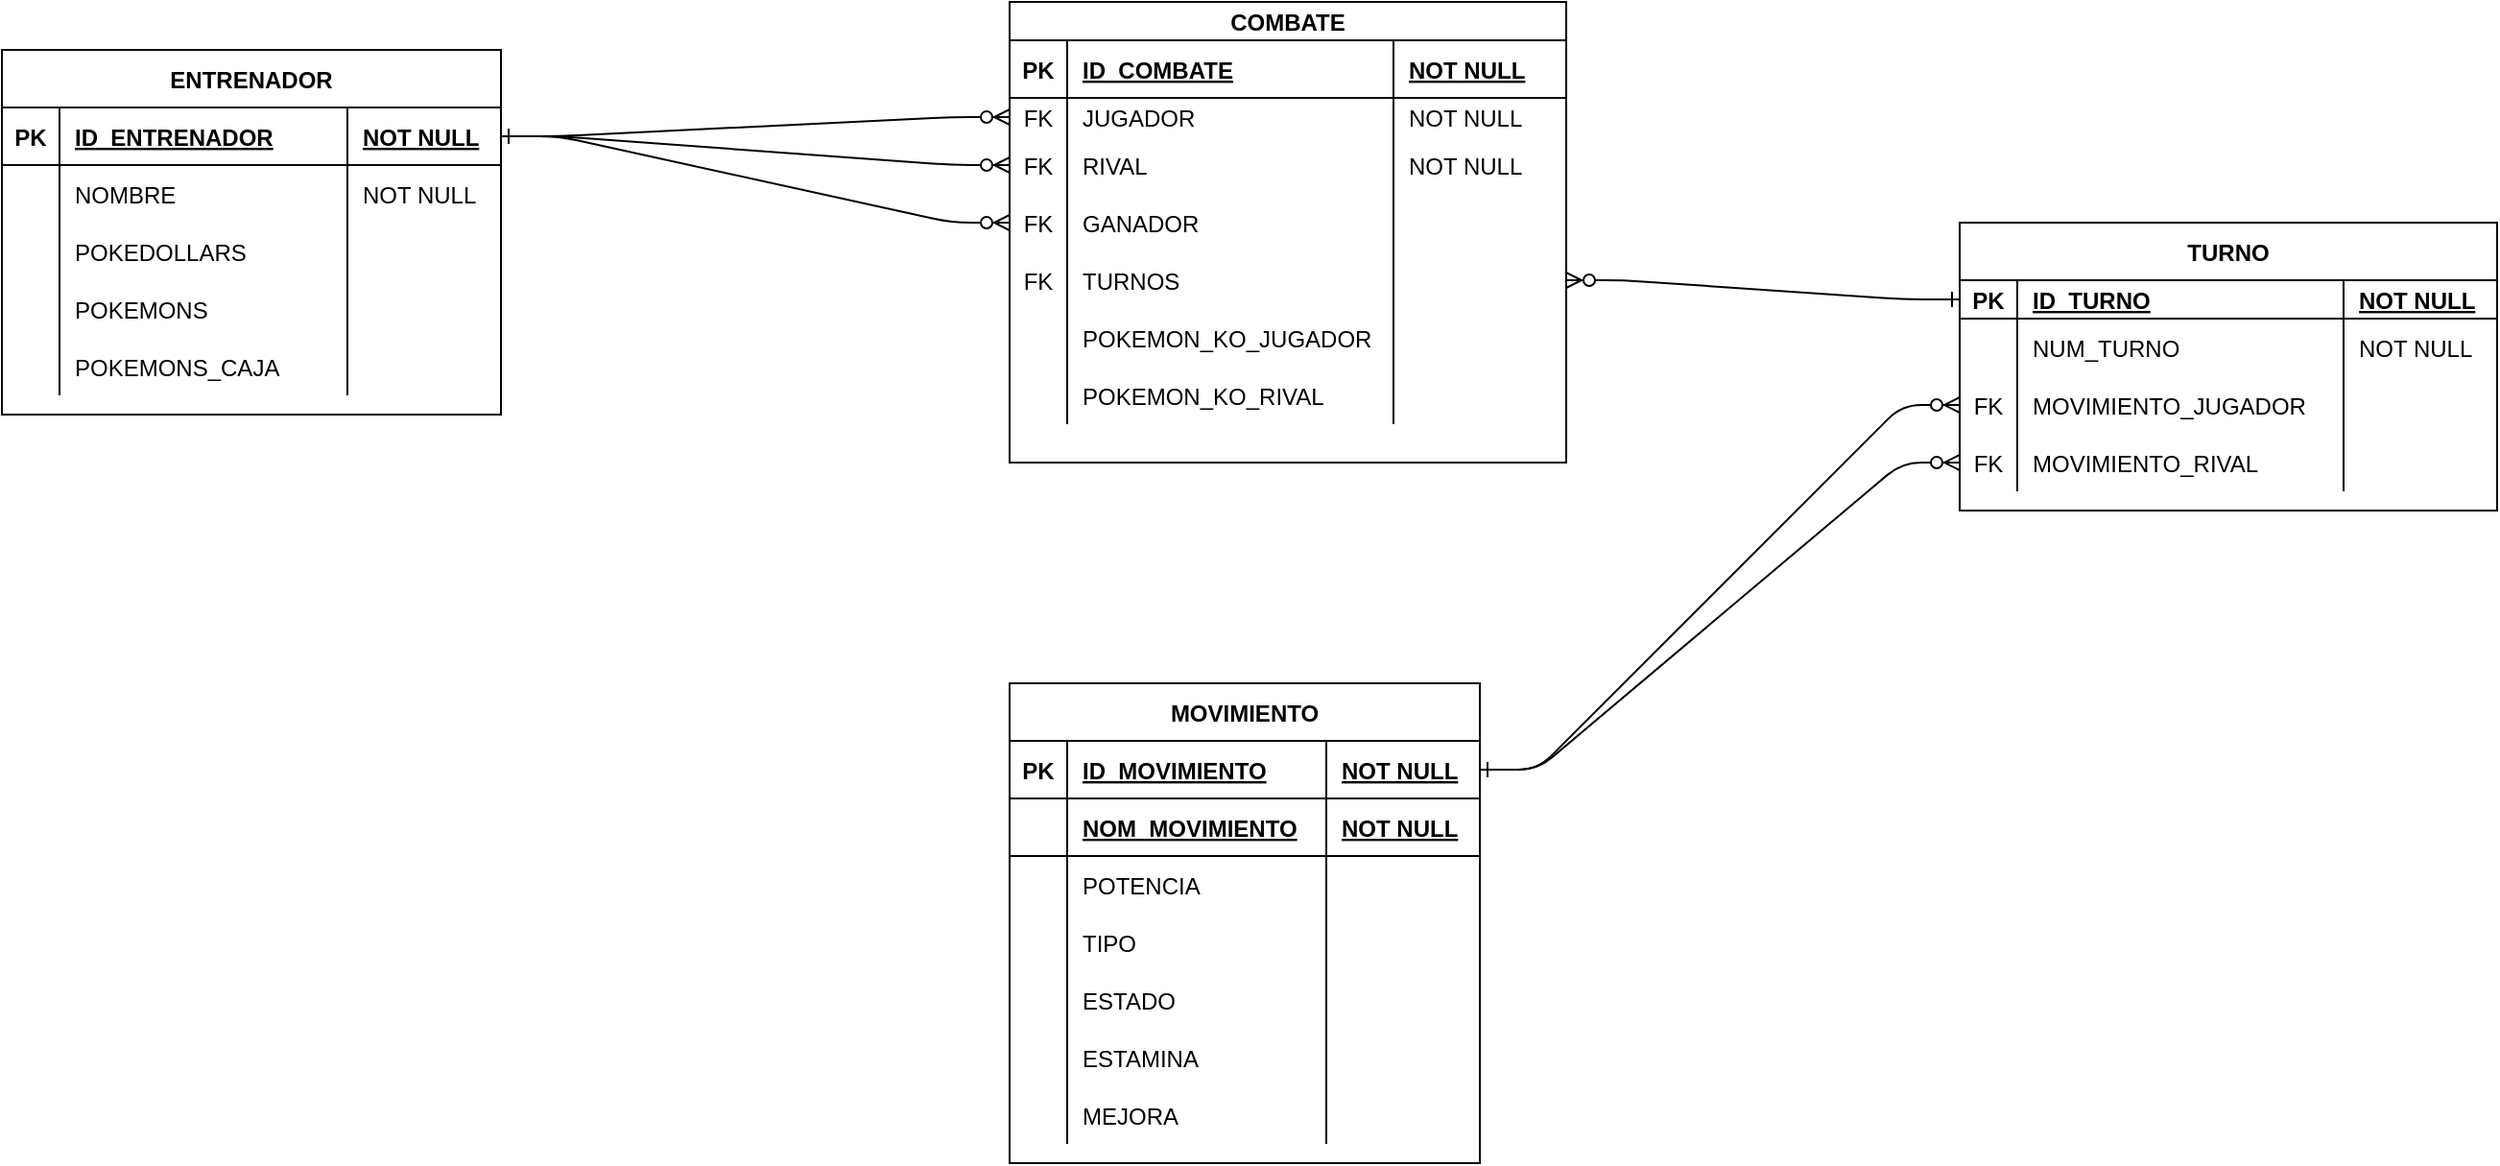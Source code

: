 <mxfile version="17.5.0" type="google"><diagram id="R2lEEEUBdFMjLlhIrx00" name="Page-1"><mxGraphModel grid="1" page="1" gridSize="10" guides="1" tooltips="1" connect="1" arrows="1" fold="1" pageScale="1" pageWidth="850" pageHeight="1100" math="0" shadow="0" extFonts="Permanent Marker^https://fonts.googleapis.com/css?family=Permanent+Marker"><root><mxCell id="0"/><mxCell id="1" parent="0"/><mxCell id="C-vyLk0tnHw3VtMMgP7b-12" value="" style="edgeStyle=entityRelationEdgeStyle;endArrow=ERzeroToMany;startArrow=ERone;endFill=1;startFill=0;" edge="1" parent="1" source="C-vyLk0tnHw3VtMMgP7b-24" target="C-vyLk0tnHw3VtMMgP7b-17"><mxGeometry width="100" height="100" relative="1" as="geometry"><mxPoint x="310" y="380" as="sourcePoint"/><mxPoint x="440" y="380" as="targetPoint"/></mxGeometry></mxCell><mxCell id="C-vyLk0tnHw3VtMMgP7b-13" value="COMBATE" style="shape=table;startSize=20;container=1;collapsible=1;childLayout=tableLayout;fixedRows=1;rowLines=0;fontStyle=1;align=center;resizeLast=1;" vertex="1" parent="1"><mxGeometry x="745" y="65" width="290" height="240" as="geometry"/></mxCell><mxCell id="C-vyLk0tnHw3VtMMgP7b-14" value="" style="shape=partialRectangle;collapsible=0;dropTarget=0;pointerEvents=0;fillColor=none;points=[[0,0.5],[1,0.5]];portConstraint=eastwest;top=0;left=0;right=0;bottom=1;" vertex="1" parent="C-vyLk0tnHw3VtMMgP7b-13"><mxGeometry y="20" width="290" height="30" as="geometry"/></mxCell><mxCell id="C-vyLk0tnHw3VtMMgP7b-15" value="PK" style="shape=partialRectangle;overflow=hidden;connectable=0;fillColor=none;top=0;left=0;bottom=0;right=0;fontStyle=1;" vertex="1" parent="C-vyLk0tnHw3VtMMgP7b-14"><mxGeometry width="30" height="30" as="geometry"><mxRectangle width="30" height="30" as="alternateBounds"/></mxGeometry></mxCell><mxCell id="C-vyLk0tnHw3VtMMgP7b-16" value="ID_COMBATE" style="shape=partialRectangle;overflow=hidden;connectable=0;fillColor=none;top=0;left=0;bottom=0;right=0;align=left;spacingLeft=6;fontStyle=5;" vertex="1" parent="C-vyLk0tnHw3VtMMgP7b-14"><mxGeometry x="30" width="170" height="30" as="geometry"><mxRectangle width="170" height="30" as="alternateBounds"/></mxGeometry></mxCell><mxCell id="MXJAdPT-5246DPZvaJqJ-19" value="NOT NULL" style="shape=partialRectangle;overflow=hidden;connectable=0;fillColor=none;top=0;left=0;bottom=0;right=0;align=left;spacingLeft=6;fontStyle=5;" vertex="1" parent="C-vyLk0tnHw3VtMMgP7b-14"><mxGeometry x="200" width="90" height="30" as="geometry"><mxRectangle width="90" height="30" as="alternateBounds"/></mxGeometry></mxCell><mxCell id="C-vyLk0tnHw3VtMMgP7b-17" value="" style="shape=partialRectangle;collapsible=0;dropTarget=0;pointerEvents=0;fillColor=none;points=[[0,0.5],[1,0.5]];portConstraint=eastwest;top=0;left=0;right=0;bottom=0;" vertex="1" parent="C-vyLk0tnHw3VtMMgP7b-13"><mxGeometry y="50" width="290" height="20" as="geometry"/></mxCell><mxCell id="C-vyLk0tnHw3VtMMgP7b-18" value="FK" style="shape=partialRectangle;overflow=hidden;connectable=0;fillColor=none;top=0;left=0;bottom=0;right=0;" vertex="1" parent="C-vyLk0tnHw3VtMMgP7b-17"><mxGeometry width="30" height="20" as="geometry"><mxRectangle width="30" height="20" as="alternateBounds"/></mxGeometry></mxCell><mxCell id="C-vyLk0tnHw3VtMMgP7b-19" value="JUGADOR" style="shape=partialRectangle;overflow=hidden;connectable=0;fillColor=none;top=0;left=0;bottom=0;right=0;align=left;spacingLeft=6;" vertex="1" parent="C-vyLk0tnHw3VtMMgP7b-17"><mxGeometry x="30" width="170" height="20" as="geometry"><mxRectangle width="170" height="20" as="alternateBounds"/></mxGeometry></mxCell><mxCell id="MXJAdPT-5246DPZvaJqJ-20" value="NOT NULL" style="shape=partialRectangle;overflow=hidden;connectable=0;fillColor=none;top=0;left=0;bottom=0;right=0;align=left;spacingLeft=6;" vertex="1" parent="C-vyLk0tnHw3VtMMgP7b-17"><mxGeometry x="200" width="90" height="20" as="geometry"><mxRectangle width="90" height="20" as="alternateBounds"/></mxGeometry></mxCell><mxCell id="0UBwzl2EM9uoCecG_eZo-19" style="shape=partialRectangle;collapsible=0;dropTarget=0;pointerEvents=0;fillColor=none;points=[[0,0.5],[1,0.5]];portConstraint=eastwest;top=0;left=0;right=0;bottom=0;" vertex="1" parent="C-vyLk0tnHw3VtMMgP7b-13"><mxGeometry y="70" width="290" height="30" as="geometry"/></mxCell><mxCell id="0UBwzl2EM9uoCecG_eZo-20" value="FK" style="shape=partialRectangle;overflow=hidden;connectable=0;fillColor=none;top=0;left=0;bottom=0;right=0;" vertex="1" parent="0UBwzl2EM9uoCecG_eZo-19"><mxGeometry width="30" height="30" as="geometry"><mxRectangle width="30" height="30" as="alternateBounds"/></mxGeometry></mxCell><mxCell id="0UBwzl2EM9uoCecG_eZo-21" value="RIVAL" style="shape=partialRectangle;overflow=hidden;connectable=0;fillColor=none;top=0;left=0;bottom=0;right=0;align=left;spacingLeft=6;" vertex="1" parent="0UBwzl2EM9uoCecG_eZo-19"><mxGeometry x="30" width="170" height="30" as="geometry"><mxRectangle width="170" height="30" as="alternateBounds"/></mxGeometry></mxCell><mxCell id="MXJAdPT-5246DPZvaJqJ-21" value="NOT NULL" style="shape=partialRectangle;overflow=hidden;connectable=0;fillColor=none;top=0;left=0;bottom=0;right=0;align=left;spacingLeft=6;" vertex="1" parent="0UBwzl2EM9uoCecG_eZo-19"><mxGeometry x="200" width="90" height="30" as="geometry"><mxRectangle width="90" height="30" as="alternateBounds"/></mxGeometry></mxCell><mxCell id="0UBwzl2EM9uoCecG_eZo-16" style="shape=partialRectangle;collapsible=0;dropTarget=0;pointerEvents=0;fillColor=none;points=[[0,0.5],[1,0.5]];portConstraint=eastwest;top=0;left=0;right=0;bottom=0;" vertex="1" parent="C-vyLk0tnHw3VtMMgP7b-13"><mxGeometry y="100" width="290" height="30" as="geometry"/></mxCell><mxCell id="0UBwzl2EM9uoCecG_eZo-17" value="FK" style="shape=partialRectangle;overflow=hidden;connectable=0;fillColor=none;top=0;left=0;bottom=0;right=0;" vertex="1" parent="0UBwzl2EM9uoCecG_eZo-16"><mxGeometry width="30" height="30" as="geometry"><mxRectangle width="30" height="30" as="alternateBounds"/></mxGeometry></mxCell><mxCell id="0UBwzl2EM9uoCecG_eZo-18" value="GANADOR" style="shape=partialRectangle;overflow=hidden;connectable=0;fillColor=none;top=0;left=0;bottom=0;right=0;align=left;spacingLeft=6;" vertex="1" parent="0UBwzl2EM9uoCecG_eZo-16"><mxGeometry x="30" width="170" height="30" as="geometry"><mxRectangle width="170" height="30" as="alternateBounds"/></mxGeometry></mxCell><mxCell id="MXJAdPT-5246DPZvaJqJ-22" style="shape=partialRectangle;overflow=hidden;connectable=0;fillColor=none;top=0;left=0;bottom=0;right=0;align=left;spacingLeft=6;" vertex="1" parent="0UBwzl2EM9uoCecG_eZo-16"><mxGeometry x="200" width="90" height="30" as="geometry"><mxRectangle width="90" height="30" as="alternateBounds"/></mxGeometry></mxCell><mxCell id="0UBwzl2EM9uoCecG_eZo-13" style="shape=partialRectangle;collapsible=0;dropTarget=0;pointerEvents=0;fillColor=none;points=[[0,0.5],[1,0.5]];portConstraint=eastwest;top=0;left=0;right=0;bottom=0;" vertex="1" parent="C-vyLk0tnHw3VtMMgP7b-13"><mxGeometry y="130" width="290" height="30" as="geometry"/></mxCell><mxCell id="0UBwzl2EM9uoCecG_eZo-14" value="FK" style="shape=partialRectangle;overflow=hidden;connectable=0;fillColor=none;top=0;left=0;bottom=0;right=0;" vertex="1" parent="0UBwzl2EM9uoCecG_eZo-13"><mxGeometry width="30" height="30" as="geometry"><mxRectangle width="30" height="30" as="alternateBounds"/></mxGeometry></mxCell><mxCell id="0UBwzl2EM9uoCecG_eZo-15" value="TURNOS" style="shape=partialRectangle;overflow=hidden;connectable=0;fillColor=none;top=0;left=0;bottom=0;right=0;align=left;spacingLeft=6;" vertex="1" parent="0UBwzl2EM9uoCecG_eZo-13"><mxGeometry x="30" width="170" height="30" as="geometry"><mxRectangle width="170" height="30" as="alternateBounds"/></mxGeometry></mxCell><mxCell id="MXJAdPT-5246DPZvaJqJ-23" style="shape=partialRectangle;overflow=hidden;connectable=0;fillColor=none;top=0;left=0;bottom=0;right=0;align=left;spacingLeft=6;" vertex="1" parent="0UBwzl2EM9uoCecG_eZo-13"><mxGeometry x="200" width="90" height="30" as="geometry"><mxRectangle width="90" height="30" as="alternateBounds"/></mxGeometry></mxCell><mxCell id="0UBwzl2EM9uoCecG_eZo-10" style="shape=partialRectangle;collapsible=0;dropTarget=0;pointerEvents=0;fillColor=none;points=[[0,0.5],[1,0.5]];portConstraint=eastwest;top=0;left=0;right=0;bottom=0;" vertex="1" parent="C-vyLk0tnHw3VtMMgP7b-13"><mxGeometry y="160" width="290" height="30" as="geometry"/></mxCell><mxCell id="0UBwzl2EM9uoCecG_eZo-11" value="" style="shape=partialRectangle;overflow=hidden;connectable=0;fillColor=none;top=0;left=0;bottom=0;right=0;" vertex="1" parent="0UBwzl2EM9uoCecG_eZo-10"><mxGeometry width="30" height="30" as="geometry"><mxRectangle width="30" height="30" as="alternateBounds"/></mxGeometry></mxCell><mxCell id="0UBwzl2EM9uoCecG_eZo-12" value="POKEMON_KO_JUGADOR" style="shape=partialRectangle;overflow=hidden;connectable=0;fillColor=none;top=0;left=0;bottom=0;right=0;align=left;spacingLeft=6;" vertex="1" parent="0UBwzl2EM9uoCecG_eZo-10"><mxGeometry x="30" width="170" height="30" as="geometry"><mxRectangle width="170" height="30" as="alternateBounds"/></mxGeometry></mxCell><mxCell id="MXJAdPT-5246DPZvaJqJ-24" style="shape=partialRectangle;overflow=hidden;connectable=0;fillColor=none;top=0;left=0;bottom=0;right=0;align=left;spacingLeft=6;" vertex="1" parent="0UBwzl2EM9uoCecG_eZo-10"><mxGeometry x="200" width="90" height="30" as="geometry"><mxRectangle width="90" height="30" as="alternateBounds"/></mxGeometry></mxCell><mxCell id="C-vyLk0tnHw3VtMMgP7b-20" value="" style="shape=partialRectangle;collapsible=0;dropTarget=0;pointerEvents=0;fillColor=none;points=[[0,0.5],[1,0.5]];portConstraint=eastwest;top=0;left=0;right=0;bottom=0;" vertex="1" parent="C-vyLk0tnHw3VtMMgP7b-13"><mxGeometry y="190" width="290" height="30" as="geometry"/></mxCell><mxCell id="C-vyLk0tnHw3VtMMgP7b-21" value="" style="shape=partialRectangle;overflow=hidden;connectable=0;fillColor=none;top=0;left=0;bottom=0;right=0;" vertex="1" parent="C-vyLk0tnHw3VtMMgP7b-20"><mxGeometry width="30" height="30" as="geometry"><mxRectangle width="30" height="30" as="alternateBounds"/></mxGeometry></mxCell><mxCell id="C-vyLk0tnHw3VtMMgP7b-22" value="POKEMON_KO_RIVAL" style="shape=partialRectangle;overflow=hidden;connectable=0;fillColor=none;top=0;left=0;bottom=0;right=0;align=left;spacingLeft=6;" vertex="1" parent="C-vyLk0tnHw3VtMMgP7b-20"><mxGeometry x="30" width="170" height="30" as="geometry"><mxRectangle width="170" height="30" as="alternateBounds"/></mxGeometry></mxCell><mxCell id="MXJAdPT-5246DPZvaJqJ-25" style="shape=partialRectangle;overflow=hidden;connectable=0;fillColor=none;top=0;left=0;bottom=0;right=0;align=left;spacingLeft=6;" vertex="1" parent="C-vyLk0tnHw3VtMMgP7b-20"><mxGeometry x="200" width="90" height="30" as="geometry"><mxRectangle width="90" height="30" as="alternateBounds"/></mxGeometry></mxCell><mxCell id="C-vyLk0tnHw3VtMMgP7b-23" value="ENTRENADOR" style="shape=table;startSize=30;container=1;collapsible=1;childLayout=tableLayout;fixedRows=1;rowLines=0;fontStyle=1;align=center;resizeLast=1;" vertex="1" parent="1"><mxGeometry x="220" y="90" width="260" height="190" as="geometry"/></mxCell><mxCell id="C-vyLk0tnHw3VtMMgP7b-24" value="" style="shape=partialRectangle;collapsible=0;dropTarget=0;pointerEvents=0;fillColor=none;points=[[0,0.5],[1,0.5]];portConstraint=eastwest;top=0;left=0;right=0;bottom=1;" vertex="1" parent="C-vyLk0tnHw3VtMMgP7b-23"><mxGeometry y="30" width="260" height="30" as="geometry"/></mxCell><mxCell id="C-vyLk0tnHw3VtMMgP7b-25" value="PK" style="shape=partialRectangle;overflow=hidden;connectable=0;fillColor=none;top=0;left=0;bottom=0;right=0;fontStyle=1;" vertex="1" parent="C-vyLk0tnHw3VtMMgP7b-24"><mxGeometry width="30" height="30" as="geometry"><mxRectangle width="30" height="30" as="alternateBounds"/></mxGeometry></mxCell><mxCell id="C-vyLk0tnHw3VtMMgP7b-26" value="ID_ENTRENADOR" style="shape=partialRectangle;overflow=hidden;connectable=0;fillColor=none;top=0;left=0;bottom=0;right=0;align=left;spacingLeft=6;fontStyle=5;" vertex="1" parent="C-vyLk0tnHw3VtMMgP7b-24"><mxGeometry x="30" width="150" height="30" as="geometry"><mxRectangle width="150" height="30" as="alternateBounds"/></mxGeometry></mxCell><mxCell id="MXJAdPT-5246DPZvaJqJ-4" value="NOT NULL" style="shape=partialRectangle;overflow=hidden;connectable=0;fillColor=none;top=0;left=0;bottom=0;right=0;align=left;spacingLeft=6;fontStyle=5;" vertex="1" parent="C-vyLk0tnHw3VtMMgP7b-24"><mxGeometry x="180" width="80" height="30" as="geometry"><mxRectangle width="80" height="30" as="alternateBounds"/></mxGeometry></mxCell><mxCell id="C-vyLk0tnHw3VtMMgP7b-27" value="" style="shape=partialRectangle;collapsible=0;dropTarget=0;pointerEvents=0;fillColor=none;points=[[0,0.5],[1,0.5]];portConstraint=eastwest;top=0;left=0;right=0;bottom=0;" vertex="1" parent="C-vyLk0tnHw3VtMMgP7b-23"><mxGeometry y="60" width="260" height="30" as="geometry"/></mxCell><mxCell id="C-vyLk0tnHw3VtMMgP7b-28" value="" style="shape=partialRectangle;overflow=hidden;connectable=0;fillColor=none;top=0;left=0;bottom=0;right=0;" vertex="1" parent="C-vyLk0tnHw3VtMMgP7b-27"><mxGeometry width="30" height="30" as="geometry"><mxRectangle width="30" height="30" as="alternateBounds"/></mxGeometry></mxCell><mxCell id="C-vyLk0tnHw3VtMMgP7b-29" value="NOMBRE" style="shape=partialRectangle;overflow=hidden;connectable=0;fillColor=none;top=0;left=0;bottom=0;right=0;align=left;spacingLeft=6;" vertex="1" parent="C-vyLk0tnHw3VtMMgP7b-27"><mxGeometry x="30" width="150" height="30" as="geometry"><mxRectangle width="150" height="30" as="alternateBounds"/></mxGeometry></mxCell><mxCell id="MXJAdPT-5246DPZvaJqJ-5" value="NOT NULL" style="shape=partialRectangle;overflow=hidden;connectable=0;fillColor=none;top=0;left=0;bottom=0;right=0;align=left;spacingLeft=6;" vertex="1" parent="C-vyLk0tnHw3VtMMgP7b-27"><mxGeometry x="180" width="80" height="30" as="geometry"><mxRectangle width="80" height="30" as="alternateBounds"/></mxGeometry></mxCell><mxCell id="0UBwzl2EM9uoCecG_eZo-7" style="shape=partialRectangle;collapsible=0;dropTarget=0;pointerEvents=0;fillColor=none;points=[[0,0.5],[1,0.5]];portConstraint=eastwest;top=0;left=0;right=0;bottom=0;" vertex="1" parent="C-vyLk0tnHw3VtMMgP7b-23"><mxGeometry y="90" width="260" height="30" as="geometry"/></mxCell><mxCell id="0UBwzl2EM9uoCecG_eZo-8" style="shape=partialRectangle;overflow=hidden;connectable=0;fillColor=none;top=0;left=0;bottom=0;right=0;" vertex="1" parent="0UBwzl2EM9uoCecG_eZo-7"><mxGeometry width="30" height="30" as="geometry"><mxRectangle width="30" height="30" as="alternateBounds"/></mxGeometry></mxCell><mxCell id="0UBwzl2EM9uoCecG_eZo-9" value="POKEDOLLARS" style="shape=partialRectangle;overflow=hidden;connectable=0;fillColor=none;top=0;left=0;bottom=0;right=0;align=left;spacingLeft=6;" vertex="1" parent="0UBwzl2EM9uoCecG_eZo-7"><mxGeometry x="30" width="150" height="30" as="geometry"><mxRectangle width="150" height="30" as="alternateBounds"/></mxGeometry></mxCell><mxCell id="MXJAdPT-5246DPZvaJqJ-6" style="shape=partialRectangle;overflow=hidden;connectable=0;fillColor=none;top=0;left=0;bottom=0;right=0;align=left;spacingLeft=6;" vertex="1" parent="0UBwzl2EM9uoCecG_eZo-7"><mxGeometry x="180" width="80" height="30" as="geometry"><mxRectangle width="80" height="30" as="alternateBounds"/></mxGeometry></mxCell><mxCell id="0UBwzl2EM9uoCecG_eZo-4" style="shape=partialRectangle;collapsible=0;dropTarget=0;pointerEvents=0;fillColor=none;points=[[0,0.5],[1,0.5]];portConstraint=eastwest;top=0;left=0;right=0;bottom=0;" vertex="1" parent="C-vyLk0tnHw3VtMMgP7b-23"><mxGeometry y="120" width="260" height="30" as="geometry"/></mxCell><mxCell id="0UBwzl2EM9uoCecG_eZo-5" style="shape=partialRectangle;overflow=hidden;connectable=0;fillColor=none;top=0;left=0;bottom=0;right=0;" vertex="1" parent="0UBwzl2EM9uoCecG_eZo-4"><mxGeometry width="30" height="30" as="geometry"><mxRectangle width="30" height="30" as="alternateBounds"/></mxGeometry></mxCell><mxCell id="0UBwzl2EM9uoCecG_eZo-6" value="POKEMONS" style="shape=partialRectangle;overflow=hidden;connectable=0;fillColor=none;top=0;left=0;bottom=0;right=0;align=left;spacingLeft=6;" vertex="1" parent="0UBwzl2EM9uoCecG_eZo-4"><mxGeometry x="30" width="150" height="30" as="geometry"><mxRectangle width="150" height="30" as="alternateBounds"/></mxGeometry></mxCell><mxCell id="MXJAdPT-5246DPZvaJqJ-7" style="shape=partialRectangle;overflow=hidden;connectable=0;fillColor=none;top=0;left=0;bottom=0;right=0;align=left;spacingLeft=6;" vertex="1" parent="0UBwzl2EM9uoCecG_eZo-4"><mxGeometry x="180" width="80" height="30" as="geometry"><mxRectangle width="80" height="30" as="alternateBounds"/></mxGeometry></mxCell><mxCell id="0UBwzl2EM9uoCecG_eZo-1" style="shape=partialRectangle;collapsible=0;dropTarget=0;pointerEvents=0;fillColor=none;points=[[0,0.5],[1,0.5]];portConstraint=eastwest;top=0;left=0;right=0;bottom=0;" vertex="1" parent="C-vyLk0tnHw3VtMMgP7b-23"><mxGeometry y="150" width="260" height="30" as="geometry"/></mxCell><mxCell id="0UBwzl2EM9uoCecG_eZo-2" value="" style="shape=partialRectangle;overflow=hidden;connectable=0;fillColor=none;top=0;left=0;bottom=0;right=0;" vertex="1" parent="0UBwzl2EM9uoCecG_eZo-1"><mxGeometry width="30" height="30" as="geometry"><mxRectangle width="30" height="30" as="alternateBounds"/></mxGeometry></mxCell><mxCell id="0UBwzl2EM9uoCecG_eZo-3" value="POKEMONS_CAJA" style="shape=partialRectangle;overflow=hidden;connectable=0;fillColor=none;top=0;left=0;bottom=0;right=0;align=left;spacingLeft=6;" vertex="1" parent="0UBwzl2EM9uoCecG_eZo-1"><mxGeometry x="30" width="150" height="30" as="geometry"><mxRectangle width="150" height="30" as="alternateBounds"/></mxGeometry></mxCell><mxCell id="MXJAdPT-5246DPZvaJqJ-8" style="shape=partialRectangle;overflow=hidden;connectable=0;fillColor=none;top=0;left=0;bottom=0;right=0;align=left;spacingLeft=6;" vertex="1" parent="0UBwzl2EM9uoCecG_eZo-1"><mxGeometry x="180" width="80" height="30" as="geometry"><mxRectangle width="80" height="30" as="alternateBounds"/></mxGeometry></mxCell><mxCell id="vV1N8_bvWOUxpmIQLPFw-11" value="TURNO" style="shape=table;startSize=30;container=1;collapsible=1;childLayout=tableLayout;fixedRows=1;rowLines=0;fontStyle=1;align=center;resizeLast=1;" vertex="1" parent="1"><mxGeometry x="1240" y="180" width="280" height="150" as="geometry"/></mxCell><mxCell id="vV1N8_bvWOUxpmIQLPFw-12" value="" style="shape=partialRectangle;collapsible=0;dropTarget=0;pointerEvents=0;fillColor=none;points=[[0,0.5],[1,0.5]];portConstraint=eastwest;top=0;left=0;right=0;bottom=1;" vertex="1" parent="vV1N8_bvWOUxpmIQLPFw-11"><mxGeometry y="30" width="280" height="20" as="geometry"/></mxCell><mxCell id="vV1N8_bvWOUxpmIQLPFw-13" value="PK" style="shape=partialRectangle;overflow=hidden;connectable=0;fillColor=none;top=0;left=0;bottom=0;right=0;fontStyle=1;" vertex="1" parent="vV1N8_bvWOUxpmIQLPFw-12"><mxGeometry width="30" height="20" as="geometry"><mxRectangle width="30" height="20" as="alternateBounds"/></mxGeometry></mxCell><mxCell id="vV1N8_bvWOUxpmIQLPFw-14" value="ID_TURNO" style="shape=partialRectangle;overflow=hidden;connectable=0;fillColor=none;top=0;left=0;bottom=0;right=0;align=left;spacingLeft=6;fontStyle=5;" vertex="1" parent="vV1N8_bvWOUxpmIQLPFw-12"><mxGeometry x="30" width="170" height="20" as="geometry"><mxRectangle width="170" height="20" as="alternateBounds"/></mxGeometry></mxCell><mxCell id="MXJAdPT-5246DPZvaJqJ-26" value="NOT NULL" style="shape=partialRectangle;overflow=hidden;connectable=0;fillColor=none;top=0;left=0;bottom=0;right=0;align=left;spacingLeft=6;fontStyle=5;" vertex="1" parent="vV1N8_bvWOUxpmIQLPFw-12"><mxGeometry x="200" width="80" height="20" as="geometry"><mxRectangle width="80" height="20" as="alternateBounds"/></mxGeometry></mxCell><mxCell id="vV1N8_bvWOUxpmIQLPFw-15" value="" style="shape=partialRectangle;collapsible=0;dropTarget=0;pointerEvents=0;fillColor=none;points=[[0,0.5],[1,0.5]];portConstraint=eastwest;top=0;left=0;right=0;bottom=0;" vertex="1" parent="vV1N8_bvWOUxpmIQLPFw-11"><mxGeometry y="50" width="280" height="30" as="geometry"/></mxCell><mxCell id="vV1N8_bvWOUxpmIQLPFw-16" value="" style="shape=partialRectangle;overflow=hidden;connectable=0;fillColor=none;top=0;left=0;bottom=0;right=0;" vertex="1" parent="vV1N8_bvWOUxpmIQLPFw-15"><mxGeometry width="30" height="30" as="geometry"><mxRectangle width="30" height="30" as="alternateBounds"/></mxGeometry></mxCell><mxCell id="vV1N8_bvWOUxpmIQLPFw-17" value="NUM_TURNO" style="shape=partialRectangle;overflow=hidden;connectable=0;fillColor=none;top=0;left=0;bottom=0;right=0;align=left;spacingLeft=6;" vertex="1" parent="vV1N8_bvWOUxpmIQLPFw-15"><mxGeometry x="30" width="170" height="30" as="geometry"><mxRectangle width="170" height="30" as="alternateBounds"/></mxGeometry></mxCell><mxCell id="MXJAdPT-5246DPZvaJqJ-27" value="NOT NULL" style="shape=partialRectangle;overflow=hidden;connectable=0;fillColor=none;top=0;left=0;bottom=0;right=0;align=left;spacingLeft=6;" vertex="1" parent="vV1N8_bvWOUxpmIQLPFw-15"><mxGeometry x="200" width="80" height="30" as="geometry"><mxRectangle width="80" height="30" as="alternateBounds"/></mxGeometry></mxCell><mxCell id="vV1N8_bvWOUxpmIQLPFw-18" value="" style="shape=partialRectangle;collapsible=0;dropTarget=0;pointerEvents=0;fillColor=none;points=[[0,0.5],[1,0.5]];portConstraint=eastwest;top=0;left=0;right=0;bottom=0;" vertex="1" parent="vV1N8_bvWOUxpmIQLPFw-11"><mxGeometry y="80" width="280" height="30" as="geometry"/></mxCell><mxCell id="vV1N8_bvWOUxpmIQLPFw-19" value="FK" style="shape=partialRectangle;overflow=hidden;connectable=0;fillColor=none;top=0;left=0;bottom=0;right=0;" vertex="1" parent="vV1N8_bvWOUxpmIQLPFw-18"><mxGeometry width="30" height="30" as="geometry"><mxRectangle width="30" height="30" as="alternateBounds"/></mxGeometry></mxCell><mxCell id="vV1N8_bvWOUxpmIQLPFw-20" value="MOVIMIENTO_JUGADOR" style="shape=partialRectangle;overflow=hidden;connectable=0;fillColor=none;top=0;left=0;bottom=0;right=0;align=left;spacingLeft=6;" vertex="1" parent="vV1N8_bvWOUxpmIQLPFw-18"><mxGeometry x="30" width="170" height="30" as="geometry"><mxRectangle width="170" height="30" as="alternateBounds"/></mxGeometry></mxCell><mxCell id="MXJAdPT-5246DPZvaJqJ-28" style="shape=partialRectangle;overflow=hidden;connectable=0;fillColor=none;top=0;left=0;bottom=0;right=0;align=left;spacingLeft=6;" vertex="1" parent="vV1N8_bvWOUxpmIQLPFw-18"><mxGeometry x="200" width="80" height="30" as="geometry"><mxRectangle width="80" height="30" as="alternateBounds"/></mxGeometry></mxCell><mxCell id="vV1N8_bvWOUxpmIQLPFw-37" style="shape=partialRectangle;collapsible=0;dropTarget=0;pointerEvents=0;fillColor=none;points=[[0,0.5],[1,0.5]];portConstraint=eastwest;top=0;left=0;right=0;bottom=0;" vertex="1" parent="vV1N8_bvWOUxpmIQLPFw-11"><mxGeometry y="110" width="280" height="30" as="geometry"/></mxCell><mxCell id="vV1N8_bvWOUxpmIQLPFw-38" value="FK" style="shape=partialRectangle;overflow=hidden;connectable=0;fillColor=none;top=0;left=0;bottom=0;right=0;" vertex="1" parent="vV1N8_bvWOUxpmIQLPFw-37"><mxGeometry width="30" height="30" as="geometry"><mxRectangle width="30" height="30" as="alternateBounds"/></mxGeometry></mxCell><mxCell id="vV1N8_bvWOUxpmIQLPFw-39" value="MOVIMIENTO_RIVAL" style="shape=partialRectangle;overflow=hidden;connectable=0;fillColor=none;top=0;left=0;bottom=0;right=0;align=left;spacingLeft=6;" vertex="1" parent="vV1N8_bvWOUxpmIQLPFw-37"><mxGeometry x="30" width="170" height="30" as="geometry"><mxRectangle width="170" height="30" as="alternateBounds"/></mxGeometry></mxCell><mxCell id="MXJAdPT-5246DPZvaJqJ-29" style="shape=partialRectangle;overflow=hidden;connectable=0;fillColor=none;top=0;left=0;bottom=0;right=0;align=left;spacingLeft=6;" vertex="1" parent="vV1N8_bvWOUxpmIQLPFw-37"><mxGeometry x="200" width="80" height="30" as="geometry"><mxRectangle width="80" height="30" as="alternateBounds"/></mxGeometry></mxCell><mxCell id="vV1N8_bvWOUxpmIQLPFw-21" value="MOVIMIENTO" style="shape=table;startSize=30;container=1;collapsible=1;childLayout=tableLayout;fixedRows=1;rowLines=0;fontStyle=1;align=center;resizeLast=1;" vertex="1" parent="1"><mxGeometry x="745" y="420" width="245" height="250" as="geometry"/></mxCell><mxCell id="vV1N8_bvWOUxpmIQLPFw-22" value="" style="shape=partialRectangle;collapsible=0;dropTarget=0;pointerEvents=0;fillColor=none;points=[[0,0.5],[1,0.5]];portConstraint=eastwest;top=0;left=0;right=0;bottom=1;" vertex="1" parent="vV1N8_bvWOUxpmIQLPFw-21"><mxGeometry y="30" width="245" height="30" as="geometry"/></mxCell><mxCell id="vV1N8_bvWOUxpmIQLPFw-23" value="PK" style="shape=partialRectangle;overflow=hidden;connectable=0;fillColor=none;top=0;left=0;bottom=0;right=0;fontStyle=1;" vertex="1" parent="vV1N8_bvWOUxpmIQLPFw-22"><mxGeometry width="30" height="30" as="geometry"><mxRectangle width="30" height="30" as="alternateBounds"/></mxGeometry></mxCell><mxCell id="vV1N8_bvWOUxpmIQLPFw-24" value="ID_MOVIMIENTO" style="shape=partialRectangle;overflow=hidden;connectable=0;fillColor=none;top=0;left=0;bottom=0;right=0;align=left;spacingLeft=6;fontStyle=5;" vertex="1" parent="vV1N8_bvWOUxpmIQLPFw-22"><mxGeometry x="30" width="135" height="30" as="geometry"><mxRectangle width="135" height="30" as="alternateBounds"/></mxGeometry></mxCell><mxCell id="MXJAdPT-5246DPZvaJqJ-12" value="NOT NULL" style="shape=partialRectangle;overflow=hidden;connectable=0;fillColor=none;top=0;left=0;bottom=0;right=0;align=left;spacingLeft=6;fontStyle=5;" vertex="1" parent="vV1N8_bvWOUxpmIQLPFw-22"><mxGeometry x="165" width="80" height="30" as="geometry"><mxRectangle width="80" height="30" as="alternateBounds"/></mxGeometry></mxCell><mxCell id="0UBwzl2EM9uoCecG_eZo-22" style="shape=partialRectangle;collapsible=0;dropTarget=0;pointerEvents=0;fillColor=none;points=[[0,0.5],[1,0.5]];portConstraint=eastwest;top=0;left=0;right=0;bottom=1;" vertex="1" parent="vV1N8_bvWOUxpmIQLPFw-21"><mxGeometry y="60" width="245" height="30" as="geometry"/></mxCell><mxCell id="0UBwzl2EM9uoCecG_eZo-23" value="" style="shape=partialRectangle;overflow=hidden;connectable=0;fillColor=none;top=0;left=0;bottom=0;right=0;fontStyle=1;" vertex="1" parent="0UBwzl2EM9uoCecG_eZo-22"><mxGeometry width="30" height="30" as="geometry"><mxRectangle width="30" height="30" as="alternateBounds"/></mxGeometry></mxCell><mxCell id="0UBwzl2EM9uoCecG_eZo-24" value="NOM_MOVIMIENTO" style="shape=partialRectangle;overflow=hidden;connectable=0;fillColor=none;top=0;left=0;bottom=0;right=0;align=left;spacingLeft=6;fontStyle=5;" vertex="1" parent="0UBwzl2EM9uoCecG_eZo-22"><mxGeometry x="30" width="135" height="30" as="geometry"><mxRectangle width="135" height="30" as="alternateBounds"/></mxGeometry></mxCell><mxCell id="MXJAdPT-5246DPZvaJqJ-13" value="NOT NULL" style="shape=partialRectangle;overflow=hidden;connectable=0;fillColor=none;top=0;left=0;bottom=0;right=0;align=left;spacingLeft=6;fontStyle=5;" vertex="1" parent="0UBwzl2EM9uoCecG_eZo-22"><mxGeometry x="165" width="80" height="30" as="geometry"><mxRectangle width="80" height="30" as="alternateBounds"/></mxGeometry></mxCell><mxCell id="vV1N8_bvWOUxpmIQLPFw-25" value="" style="shape=partialRectangle;collapsible=0;dropTarget=0;pointerEvents=0;fillColor=none;points=[[0,0.5],[1,0.5]];portConstraint=eastwest;top=0;left=0;right=0;bottom=0;" vertex="1" parent="vV1N8_bvWOUxpmIQLPFw-21"><mxGeometry y="90" width="245" height="30" as="geometry"/></mxCell><mxCell id="vV1N8_bvWOUxpmIQLPFw-26" value="" style="shape=partialRectangle;overflow=hidden;connectable=0;fillColor=none;top=0;left=0;bottom=0;right=0;" vertex="1" parent="vV1N8_bvWOUxpmIQLPFw-25"><mxGeometry width="30" height="30" as="geometry"><mxRectangle width="30" height="30" as="alternateBounds"/></mxGeometry></mxCell><mxCell id="vV1N8_bvWOUxpmIQLPFw-27" value="POTENCIA" style="shape=partialRectangle;overflow=hidden;connectable=0;fillColor=none;top=0;left=0;bottom=0;right=0;align=left;spacingLeft=6;" vertex="1" parent="vV1N8_bvWOUxpmIQLPFw-25"><mxGeometry x="30" width="135" height="30" as="geometry"><mxRectangle width="135" height="30" as="alternateBounds"/></mxGeometry></mxCell><mxCell id="MXJAdPT-5246DPZvaJqJ-14" style="shape=partialRectangle;overflow=hidden;connectable=0;fillColor=none;top=0;left=0;bottom=0;right=0;align=left;spacingLeft=6;" vertex="1" parent="vV1N8_bvWOUxpmIQLPFw-25"><mxGeometry x="165" width="80" height="30" as="geometry"><mxRectangle width="80" height="30" as="alternateBounds"/></mxGeometry></mxCell><mxCell id="vV1N8_bvWOUxpmIQLPFw-31" style="shape=partialRectangle;collapsible=0;dropTarget=0;pointerEvents=0;fillColor=none;points=[[0,0.5],[1,0.5]];portConstraint=eastwest;top=0;left=0;right=0;bottom=0;" vertex="1" parent="vV1N8_bvWOUxpmIQLPFw-21"><mxGeometry y="120" width="245" height="30" as="geometry"/></mxCell><mxCell id="vV1N8_bvWOUxpmIQLPFw-32" style="shape=partialRectangle;overflow=hidden;connectable=0;fillColor=none;top=0;left=0;bottom=0;right=0;" vertex="1" parent="vV1N8_bvWOUxpmIQLPFw-31"><mxGeometry width="30" height="30" as="geometry"><mxRectangle width="30" height="30" as="alternateBounds"/></mxGeometry></mxCell><mxCell id="vV1N8_bvWOUxpmIQLPFw-33" value="TIPO" style="shape=partialRectangle;overflow=hidden;connectable=0;fillColor=none;top=0;left=0;bottom=0;right=0;align=left;spacingLeft=6;" vertex="1" parent="vV1N8_bvWOUxpmIQLPFw-31"><mxGeometry x="30" width="135" height="30" as="geometry"><mxRectangle width="135" height="30" as="alternateBounds"/></mxGeometry></mxCell><mxCell id="MXJAdPT-5246DPZvaJqJ-15" style="shape=partialRectangle;overflow=hidden;connectable=0;fillColor=none;top=0;left=0;bottom=0;right=0;align=left;spacingLeft=6;" vertex="1" parent="vV1N8_bvWOUxpmIQLPFw-31"><mxGeometry x="165" width="80" height="30" as="geometry"><mxRectangle width="80" height="30" as="alternateBounds"/></mxGeometry></mxCell><mxCell id="vV1N8_bvWOUxpmIQLPFw-28" value="" style="shape=partialRectangle;collapsible=0;dropTarget=0;pointerEvents=0;fillColor=none;points=[[0,0.5],[1,0.5]];portConstraint=eastwest;top=0;left=0;right=0;bottom=0;" vertex="1" parent="vV1N8_bvWOUxpmIQLPFw-21"><mxGeometry y="150" width="245" height="30" as="geometry"/></mxCell><mxCell id="vV1N8_bvWOUxpmIQLPFw-29" value="" style="shape=partialRectangle;overflow=hidden;connectable=0;fillColor=none;top=0;left=0;bottom=0;right=0;" vertex="1" parent="vV1N8_bvWOUxpmIQLPFw-28"><mxGeometry width="30" height="30" as="geometry"><mxRectangle width="30" height="30" as="alternateBounds"/></mxGeometry></mxCell><mxCell id="vV1N8_bvWOUxpmIQLPFw-30" value="ESTADO" style="shape=partialRectangle;overflow=hidden;connectable=0;fillColor=none;top=0;left=0;bottom=0;right=0;align=left;spacingLeft=6;" vertex="1" parent="vV1N8_bvWOUxpmIQLPFw-28"><mxGeometry x="30" width="135" height="30" as="geometry"><mxRectangle width="135" height="30" as="alternateBounds"/></mxGeometry></mxCell><mxCell id="MXJAdPT-5246DPZvaJqJ-16" style="shape=partialRectangle;overflow=hidden;connectable=0;fillColor=none;top=0;left=0;bottom=0;right=0;align=left;spacingLeft=6;" vertex="1" parent="vV1N8_bvWOUxpmIQLPFw-28"><mxGeometry x="165" width="80" height="30" as="geometry"><mxRectangle width="80" height="30" as="alternateBounds"/></mxGeometry></mxCell><mxCell id="vV1N8_bvWOUxpmIQLPFw-34" style="shape=partialRectangle;collapsible=0;dropTarget=0;pointerEvents=0;fillColor=none;points=[[0,0.5],[1,0.5]];portConstraint=eastwest;top=0;left=0;right=0;bottom=0;" vertex="1" parent="vV1N8_bvWOUxpmIQLPFw-21"><mxGeometry y="180" width="245" height="30" as="geometry"/></mxCell><mxCell id="vV1N8_bvWOUxpmIQLPFw-35" style="shape=partialRectangle;overflow=hidden;connectable=0;fillColor=none;top=0;left=0;bottom=0;right=0;" vertex="1" parent="vV1N8_bvWOUxpmIQLPFw-34"><mxGeometry width="30" height="30" as="geometry"><mxRectangle width="30" height="30" as="alternateBounds"/></mxGeometry></mxCell><mxCell id="vV1N8_bvWOUxpmIQLPFw-36" value="ESTAMINA" style="shape=partialRectangle;overflow=hidden;connectable=0;fillColor=none;top=0;left=0;bottom=0;right=0;align=left;spacingLeft=6;" vertex="1" parent="vV1N8_bvWOUxpmIQLPFw-34"><mxGeometry x="30" width="135" height="30" as="geometry"><mxRectangle width="135" height="30" as="alternateBounds"/></mxGeometry></mxCell><mxCell id="MXJAdPT-5246DPZvaJqJ-17" style="shape=partialRectangle;overflow=hidden;connectable=0;fillColor=none;top=0;left=0;bottom=0;right=0;align=left;spacingLeft=6;" vertex="1" parent="vV1N8_bvWOUxpmIQLPFw-34"><mxGeometry x="165" width="80" height="30" as="geometry"><mxRectangle width="80" height="30" as="alternateBounds"/></mxGeometry></mxCell><mxCell id="0UBwzl2EM9uoCecG_eZo-25" style="shape=partialRectangle;collapsible=0;dropTarget=0;pointerEvents=0;fillColor=none;points=[[0,0.5],[1,0.5]];portConstraint=eastwest;top=0;left=0;right=0;bottom=0;" vertex="1" parent="vV1N8_bvWOUxpmIQLPFw-21"><mxGeometry y="210" width="245" height="30" as="geometry"/></mxCell><mxCell id="0UBwzl2EM9uoCecG_eZo-26" style="shape=partialRectangle;overflow=hidden;connectable=0;fillColor=none;top=0;left=0;bottom=0;right=0;" vertex="1" parent="0UBwzl2EM9uoCecG_eZo-25"><mxGeometry width="30" height="30" as="geometry"><mxRectangle width="30" height="30" as="alternateBounds"/></mxGeometry></mxCell><mxCell id="0UBwzl2EM9uoCecG_eZo-27" value="MEJORA" style="shape=partialRectangle;overflow=hidden;connectable=0;fillColor=none;top=0;left=0;bottom=0;right=0;align=left;spacingLeft=6;" vertex="1" parent="0UBwzl2EM9uoCecG_eZo-25"><mxGeometry x="30" width="135" height="30" as="geometry"><mxRectangle width="135" height="30" as="alternateBounds"/></mxGeometry></mxCell><mxCell id="MXJAdPT-5246DPZvaJqJ-18" style="shape=partialRectangle;overflow=hidden;connectable=0;fillColor=none;top=0;left=0;bottom=0;right=0;align=left;spacingLeft=6;" vertex="1" parent="0UBwzl2EM9uoCecG_eZo-25"><mxGeometry x="165" width="80" height="30" as="geometry"><mxRectangle width="80" height="30" as="alternateBounds"/></mxGeometry></mxCell><mxCell id="0UBwzl2EM9uoCecG_eZo-42" value="" style="edgeStyle=entityRelationEdgeStyle;endArrow=ERzeroToMany;startArrow=ERone;endFill=1;startFill=0;" edge="1" parent="1" source="C-vyLk0tnHw3VtMMgP7b-24" target="0UBwzl2EM9uoCecG_eZo-19"><mxGeometry width="100" height="100" relative="1" as="geometry"><mxPoint x="120" y="405" as="sourcePoint"/><mxPoint x="270" y="400" as="targetPoint"/></mxGeometry></mxCell><mxCell id="0UBwzl2EM9uoCecG_eZo-43" value="" style="edgeStyle=entityRelationEdgeStyle;endArrow=ERzeroToMany;startArrow=ERone;endFill=1;startFill=0;" edge="1" parent="1" source="C-vyLk0tnHw3VtMMgP7b-24" target="0UBwzl2EM9uoCecG_eZo-16"><mxGeometry width="100" height="100" relative="1" as="geometry"><mxPoint x="190" y="427.5" as="sourcePoint"/><mxPoint x="340" y="422.5" as="targetPoint"/></mxGeometry></mxCell><mxCell id="0UBwzl2EM9uoCecG_eZo-44" value="" style="edgeStyle=entityRelationEdgeStyle;endArrow=ERzeroToMany;startArrow=ERone;endFill=1;startFill=0;" edge="1" parent="1" source="vV1N8_bvWOUxpmIQLPFw-12" target="0UBwzl2EM9uoCecG_eZo-13"><mxGeometry width="100" height="100" relative="1" as="geometry"><mxPoint x="275" y="575" as="sourcePoint"/><mxPoint x="425" y="570" as="targetPoint"/></mxGeometry></mxCell><mxCell id="0UBwzl2EM9uoCecG_eZo-47" value="" style="edgeStyle=entityRelationEdgeStyle;endArrow=ERzeroToMany;startArrow=ERone;endFill=1;startFill=0;" edge="1" parent="1" source="vV1N8_bvWOUxpmIQLPFw-22" target="vV1N8_bvWOUxpmIQLPFw-18"><mxGeometry width="100" height="100" relative="1" as="geometry"><mxPoint x="50" y="580" as="sourcePoint"/><mxPoint x="530" y="415" as="targetPoint"/></mxGeometry></mxCell><mxCell id="0UBwzl2EM9uoCecG_eZo-48" value="" style="edgeStyle=entityRelationEdgeStyle;endArrow=ERzeroToMany;startArrow=ERone;endFill=1;startFill=0;" edge="1" parent="1" source="vV1N8_bvWOUxpmIQLPFw-22" target="vV1N8_bvWOUxpmIQLPFw-37"><mxGeometry width="100" height="100" relative="1" as="geometry"><mxPoint x="450" y="590" as="sourcePoint"/><mxPoint x="530" y="445" as="targetPoint"/></mxGeometry></mxCell></root></mxGraphModel></diagram></mxfile>